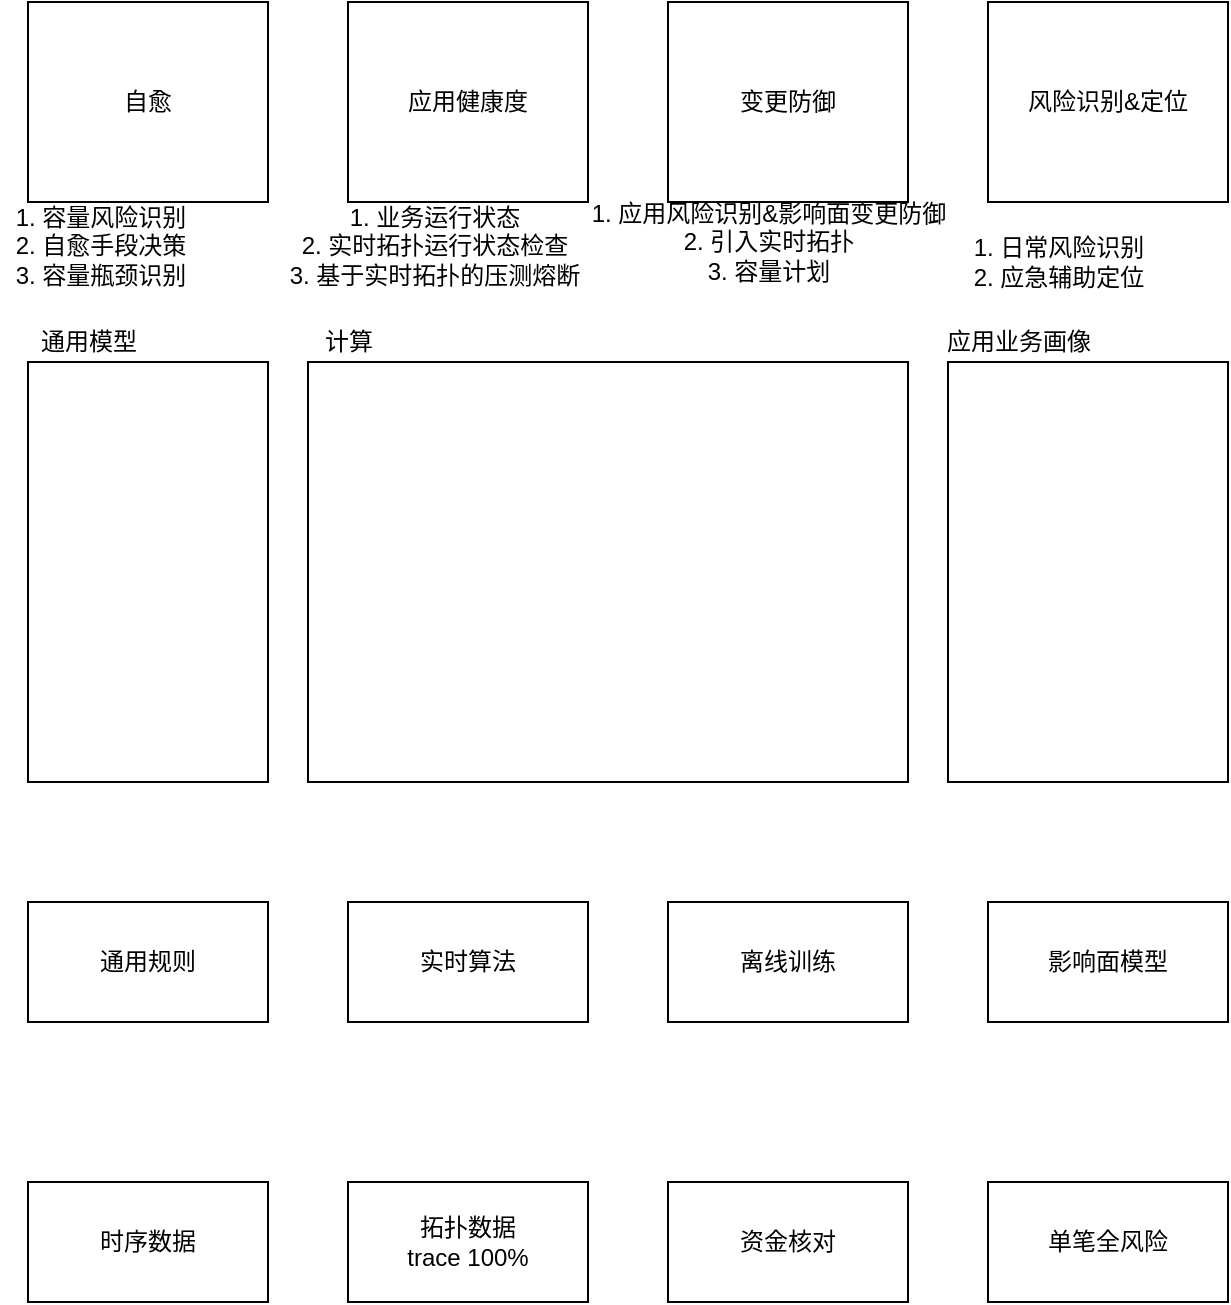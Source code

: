 <mxfile version="13.1.3" type="github">
  <diagram id="1SOZtOeF8l6XhYHRm-za" name="Page-1">
    <mxGraphModel dx="1318" dy="739" grid="1" gridSize="10" guides="1" tooltips="1" connect="1" arrows="1" fold="1" page="1" pageScale="1" pageWidth="827" pageHeight="1169" math="0" shadow="0">
      <root>
        <mxCell id="0" />
        <mxCell id="1" parent="0" />
        <mxCell id="JQEy4xFTPfn_6e3LgADh-1" value="时序数据" style="rounded=0;whiteSpace=wrap;html=1;" parent="1" vertex="1">
          <mxGeometry x="110" y="710" width="120" height="60" as="geometry" />
        </mxCell>
        <mxCell id="JQEy4xFTPfn_6e3LgADh-2" value="拓扑数据&lt;br&gt;trace 100%" style="rounded=0;whiteSpace=wrap;html=1;" parent="1" vertex="1">
          <mxGeometry x="270" y="710" width="120" height="60" as="geometry" />
        </mxCell>
        <mxCell id="JQEy4xFTPfn_6e3LgADh-3" value="资金核对" style="rounded=0;whiteSpace=wrap;html=1;" parent="1" vertex="1">
          <mxGeometry x="430" y="710" width="120" height="60" as="geometry" />
        </mxCell>
        <mxCell id="JQEy4xFTPfn_6e3LgADh-4" value="单笔全风险" style="rounded=0;whiteSpace=wrap;html=1;" parent="1" vertex="1">
          <mxGeometry x="590" y="710" width="120" height="60" as="geometry" />
        </mxCell>
        <mxCell id="JQEy4xFTPfn_6e3LgADh-5" value="通用规则" style="rounded=0;whiteSpace=wrap;html=1;" parent="1" vertex="1">
          <mxGeometry x="110" y="570" width="120" height="60" as="geometry" />
        </mxCell>
        <mxCell id="JQEy4xFTPfn_6e3LgADh-6" value="实时算法" style="rounded=0;whiteSpace=wrap;html=1;" parent="1" vertex="1">
          <mxGeometry x="270" y="570" width="120" height="60" as="geometry" />
        </mxCell>
        <mxCell id="JQEy4xFTPfn_6e3LgADh-7" value="离线训练" style="rounded=0;whiteSpace=wrap;html=1;" parent="1" vertex="1">
          <mxGeometry x="430" y="570" width="120" height="60" as="geometry" />
        </mxCell>
        <mxCell id="JQEy4xFTPfn_6e3LgADh-8" value="影响面模型" style="rounded=0;whiteSpace=wrap;html=1;" parent="1" vertex="1">
          <mxGeometry x="590" y="570" width="120" height="60" as="geometry" />
        </mxCell>
        <mxCell id="JQEy4xFTPfn_6e3LgADh-10" value="" style="rounded=0;whiteSpace=wrap;html=1;" parent="1" vertex="1">
          <mxGeometry x="110" y="300" width="120" height="210" as="geometry" />
        </mxCell>
        <mxCell id="ywDv_ColvlXOYt9Vahqf-1" value="通用模型" style="text;html=1;align=center;verticalAlign=middle;resizable=0;points=[];autosize=1;" vertex="1" parent="1">
          <mxGeometry x="110" y="280" width="60" height="20" as="geometry" />
        </mxCell>
        <mxCell id="ywDv_ColvlXOYt9Vahqf-2" value="计算" style="text;html=1;align=center;verticalAlign=middle;resizable=0;points=[];autosize=1;" vertex="1" parent="1">
          <mxGeometry x="250" y="280" width="40" height="20" as="geometry" />
        </mxCell>
        <mxCell id="ywDv_ColvlXOYt9Vahqf-3" value="应用业务画像" style="text;html=1;align=center;verticalAlign=middle;resizable=0;points=[];autosize=1;" vertex="1" parent="1">
          <mxGeometry x="560" y="280" width="90" height="20" as="geometry" />
        </mxCell>
        <mxCell id="ywDv_ColvlXOYt9Vahqf-4" value="" style="rounded=0;whiteSpace=wrap;html=1;" vertex="1" parent="1">
          <mxGeometry x="250" y="300" width="300" height="210" as="geometry" />
        </mxCell>
        <mxCell id="ywDv_ColvlXOYt9Vahqf-5" value="" style="rounded=0;whiteSpace=wrap;html=1;" vertex="1" parent="1">
          <mxGeometry x="570" y="300" width="140" height="210" as="geometry" />
        </mxCell>
        <mxCell id="ywDv_ColvlXOYt9Vahqf-6" value="自愈" style="rounded=0;whiteSpace=wrap;html=1;" vertex="1" parent="1">
          <mxGeometry x="110" y="120" width="120" height="100" as="geometry" />
        </mxCell>
        <mxCell id="ywDv_ColvlXOYt9Vahqf-7" value="应用健康度" style="rounded=0;whiteSpace=wrap;html=1;" vertex="1" parent="1">
          <mxGeometry x="270" y="120" width="120" height="100" as="geometry" />
        </mxCell>
        <mxCell id="ywDv_ColvlXOYt9Vahqf-8" value="变更防御" style="rounded=0;whiteSpace=wrap;html=1;" vertex="1" parent="1">
          <mxGeometry x="430" y="120" width="120" height="100" as="geometry" />
        </mxCell>
        <mxCell id="ywDv_ColvlXOYt9Vahqf-9" value="风险识别&amp;amp;定位" style="rounded=0;whiteSpace=wrap;html=1;" vertex="1" parent="1">
          <mxGeometry x="590" y="120" width="120" height="100" as="geometry" />
        </mxCell>
        <mxCell id="ywDv_ColvlXOYt9Vahqf-10" value="1. 容量风险识别&lt;br&gt;2. 自愈手段决策&lt;br&gt;3. 容量瓶颈识别" style="text;html=1;align=center;verticalAlign=middle;resizable=0;points=[];autosize=1;" vertex="1" parent="1">
          <mxGeometry x="96" y="217" width="100" height="50" as="geometry" />
        </mxCell>
        <mxCell id="ywDv_ColvlXOYt9Vahqf-11" value="1. 日常风险识别&lt;br&gt;2. 应急辅助定位" style="text;html=1;align=center;verticalAlign=middle;resizable=0;points=[];autosize=1;" vertex="1" parent="1">
          <mxGeometry x="575" y="235" width="100" height="30" as="geometry" />
        </mxCell>
        <mxCell id="ywDv_ColvlXOYt9Vahqf-12" value="1. 业务运行状态&lt;br&gt;2. 实时拓扑运行状态检查&lt;br&gt;3. 基于实时拓扑的压测熔断" style="text;html=1;align=center;verticalAlign=middle;resizable=0;points=[];autosize=1;" vertex="1" parent="1">
          <mxGeometry x="233" y="217" width="160" height="50" as="geometry" />
        </mxCell>
        <mxCell id="ywDv_ColvlXOYt9Vahqf-13" value="1. 应用风险识别&amp;amp;影响面变更防御&lt;br&gt;2. 引入实时拓扑&lt;br&gt;3. 容量计划" style="text;html=1;align=center;verticalAlign=middle;resizable=0;points=[];autosize=1;" vertex="1" parent="1">
          <mxGeometry x="385" y="215" width="190" height="50" as="geometry" />
        </mxCell>
      </root>
    </mxGraphModel>
  </diagram>
</mxfile>
